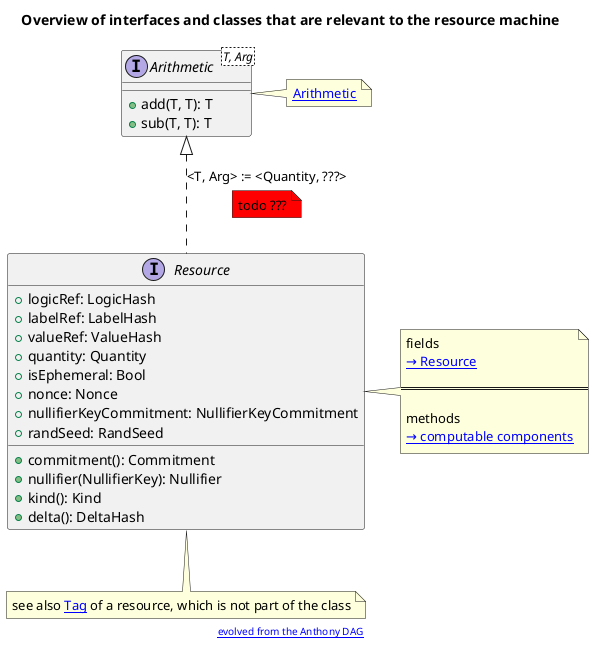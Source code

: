 @startuml
' This is an overview of interfaces and classes that are relevant to the resource machine
title
Overview of interfaces and classes that are relevant to the resource machine
end title

' This is the interface of a `Arithmetic`
' TODO: do we want a group structure on T
interface "Arithmetic<T, Arg>" as Arithmetic {
        +add(T, T): T
        +sub(T, T): T
        ' do we want a zero TODO
}
note right
[[https://specs.anoma.net/v0.1.4/arch/system/state/resource_machine/primitive_interfaces/fixed_size_type/arithmetic.html Arithmetic]]
end note

'note below
' This is actually an additive group.
'end note

' This is the interface of a `resource`
interface Resource {
        ' logic reference, a logic hash
        +logicRef: LogicHash
        ' logic reference, a label hash
        +labelRef: LabelHash
        ' value reference, a value hash
        +valueRef: ValueHash
        ' quantity of Quantity type
        +quantity: Quantity
        ' whether or not the resource is ephemeral
        +isEphemeral: Bool
        ' nonce, a number used once
        +nonce: Nonce
        ' the nullifier key commitment
        +nullifierKeyCommitment: NullifierKeyCommitment
        ' a seed for pseudo-random number generation
        +randSeed: RandSeed
        ' computing a commitment to the resource
        +commitment(): Commitment
        ' computing the nullifier for this resource (requires the NK)
        +nullifier(NullifierKey): Nullifier
        ' computing the kind
        +kind(): Kind
        ' computing the delta
        +delta(): DeltaHash
}
note right of Resource
        fields
        [[https://specs.anoma.net/v0.1.4/arch/system/state/resource_machine/data_structures/resource/index.html#resource → Resource]]

        ===

        methods
        [[https://specs.anoma.net/v0.1.4/arch/system/state/resource_machine/primitive_interfaces/fixed_size_type/hash.html#hash-interface-diagram → computable components]]
end note
note bottom of Resource
see also [[https://specs.anoma.net/v0.1.4/arch/system/state/resource_machine/data_structures/resource/computable_components/introduction.html?h=resource+tag#tag Tag]] of a resource, which is not part of the class
end note

Arithmetic <|-[dashed]- Resource: <T, Arg> := <Quantity, ???>
note bottom on link #red
todo ???
end note

'--------------------------------------------------------------------------------'
footer "[[https://mermaid.live/edit#pako:eNqtWm1P3DgQ_itWJKRdXcoBhVLyoRKF6x0qtBzs9aQTUmUS7-JrNtkmTtttD377jZ23GdvJgu5AguzMM_Z4PK-BH0GcJyKIgjjlZXkq-aLgy5uMwdfWFjvJC8HOMiWKOY9FWdMNkp1dFvkXmS2u16USy4cPopDzNXx-K9Zhw9KPZ1mpeBaL8E-pMlGWmpfPH9iPei399dMK4GKChFgnxRqxKTNySOiL2XBC9kVyBj5lr_M8rYXuifKnIlX8_zsBXywKseDKnCKfd9sjpen-10I9zOgamfg6mTJgWLRzWSqbXsrvYgKkKXvHMV1mpSiU5oRsZgtVmcyzmmdEKVfqWy5FrMZAiZzPRSHAGiOQ8u8cFvtjdLc4zxQHbTtVhy7qfZHAhkltL8x5I78BGezwMAuPiwW15a1UH7WNIu28lj0BPGUzRBSfK55OZmNqHBdS3S2FkrFvN54kjThetqxuKZWs-Bsv75q1MPkkXy6lWopMHcdxtaxSrvLiofW8nnuWwA85l6IIO6BIPvC0Eq5uaKmQ-daYtmGGBL_WlMcIX_D1rfAs0YSoV-sWHjJbf3wJ9TKaivWYOjIeA7-r0tRsZRyPZrRTrji7VkUVq6qgae1KlHlVxIIYMc0XMr4S84id6yd9d5jLb0Vac_WTxTXaG67R1OKC64FF1DpivzdPOCTLX1Z3YikKnka2UbIcgjBi7_QvTG5PDZmrt3vUW4PQkWDBMwgykUTsqnki0dpKQIbyinf7TvBO035fhP0kswTWeQu_cN7QGRnIJjNbVlJ8MYGMUVZLraC2BAQVX_gC1eQvcnlxIbSfwO1AIvVr369tMD6li8YvjAOYtF5G4PgrrQebnDcOovWG5H-9Xed_asJVKnUdgcSoQBbcUiuDiDhqV0CPuT6L9lW002upwHGhNIXaUkIjTiA5QaTl2dSNPSeYBsx8byUhpJZdqnNw5faExEDztlKCD4mmTCQtDav2ySyA6-0j_cBzKKL4DLy45K4LnFzMCiGu8rwz_IUCwjbKHbXZjWiDqV3J1uyyNoDbPzgGqf1uYm8XosWhrUEqW96Sl2KCuCGGDsk9_da7xHgGdy50XBivYyfaoP7U2IZAf3a_8wxCXONhbl_xybLmCkmCf2NBrMM5LvGmylzXEJCfJx5z3m9Y5MOFu4wHFrJfeXkuIeU8YQ8ojXeXfK0vg2wCkaSEwUm8R-TTD8dsvRQCRQPus2h0jVDD43qK6byYbr3YbL2iPoLqUeM0pJpYpdlTjFwEptMiWdNe85Rbm1pVuiHS4lwTrZpsN2FenZydmsSPTGRyAQSM6VBcK105xaRNk-S-oexFfZ1rWoITUgefVsQeUQqdytMVHI_PuudoujpagDvF-tBmk1Y2JJc99WmLxFopv8Zn2arSKf44W4-WtWGTW0bsuxm445DpCmIe8LVPBw2MOt9RKRjMlEle0SPL8tNM7bFZi_uI-0Ui5EYgFYyXuqRdcnVHxOpKp8leIdSRYqGxnuxjiqxGxGjsPdVtGthTlr_3FbEBR0q891nXim8rGLNF0iSuiGawgU18t932pA1KyCVfiLJxPnpkUumzO2gTjMo_06pfQ-ibHfbs2T-vfC9MhsGbGgWfzGjb4Nm9lhrUSl9grbjdTiBCjbAB3hG8URI1ITO5FHDvyxWwKMc0JrUAHUI1s3ttUQN617AYdgHWQHTmXq4HOuwa0BVDoyh1i64menhdafTw2jrsYZkOwEf3Fn0PsO0YPKxRuW4DD6-Opn7i1E8eWGc7D09PXy7Vs1BzivY9gvEOb-b2AF1_IWwnHaCobiZfvVWeCfhWpddoeKyhJsOc9rSY5oQtZeN86TCdWdVBWEMnZttnlO0LaVaIz6Xv6ryHBMdzmMS8dD_PcX3z-taWO-wOgq278EHonfgQ9Kg2oskKtaU0wGn161zl53kT7RCu04GwGwdCo7gFoSOKb0CzBNA8tHFxB0vy46OXHVKlH__ag5JyMhzq45dL-gjnlkZxTtiNrzrkgBZ2kw4khTkRNgYe14BANx3NMi50QIkeBLpcSTPOzSPcH-dfP2IssDYGhTs8269dTsVKZAkkE9lOjN161lDb0-lc29Gt0RYbkXTbHcOaGDt6XzapLqQ37pdvOiFv9NH53WJ2bbDbEL3CLxYog75gsIRGXjQMI1sFGn2sykvjiV75EMoJEMvUqDWHARaqWmq8obyTq5JNoMhVEnybzaEPHX51MPX3KS5wrF0aQg90XkNwFCWboKQCj4E7I72vlMdKX2GoEWNvVmTJqlIkU7qtB-hTxB4w_tONtX_T9haQQfiAK23AbzBvhw3CYCmKJZdJEAVmyLwJlP7j000QwWMi5rxK1U1wk90DlFcqv15ncRCpohJhUOTV4i6I5jwt4VO1SiALN_9L0EJWPPsrz_HHIPoRfAuiZ7t7z19uv9w7eH70cvdg5-hgbz8M1pq-v7t9tPtif-_w6PBwb-fo6Pl9GHw3a-xt7-7v7R4c7B7u7O_vvDjcv_8XsLXFpg evolved from the Anthony DAG]]"
@enduml
